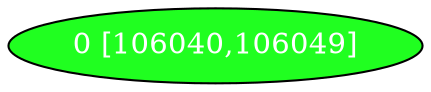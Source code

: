 diGraph libnss3{
	libnss3_0  [style=filled fillcolor="#20FF20" fontcolor="#ffffff" shape=oval label="0 [106040,106049]"]


}